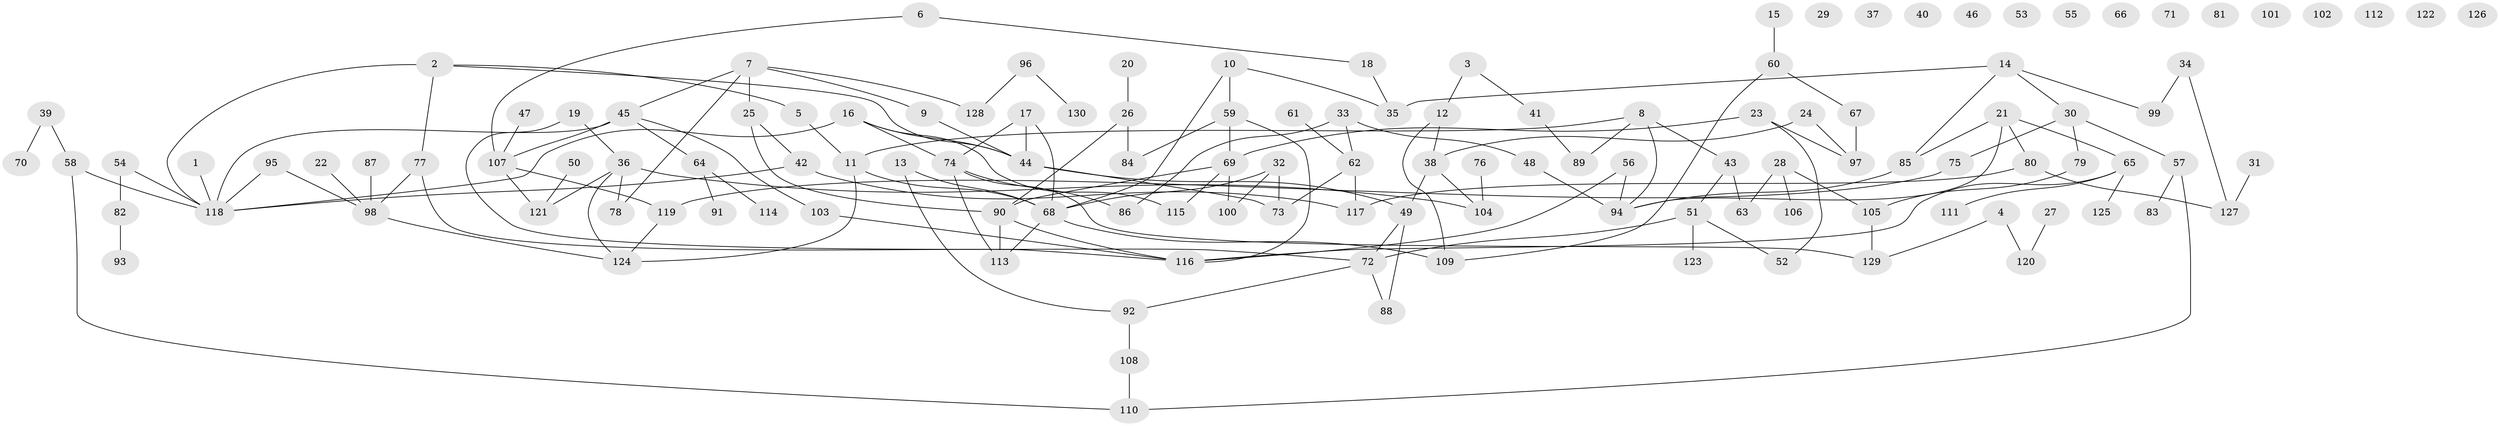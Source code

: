// Generated by graph-tools (version 1.1) at 2025/39/03/09/25 04:39:06]
// undirected, 130 vertices, 160 edges
graph export_dot {
graph [start="1"]
  node [color=gray90,style=filled];
  1;
  2;
  3;
  4;
  5;
  6;
  7;
  8;
  9;
  10;
  11;
  12;
  13;
  14;
  15;
  16;
  17;
  18;
  19;
  20;
  21;
  22;
  23;
  24;
  25;
  26;
  27;
  28;
  29;
  30;
  31;
  32;
  33;
  34;
  35;
  36;
  37;
  38;
  39;
  40;
  41;
  42;
  43;
  44;
  45;
  46;
  47;
  48;
  49;
  50;
  51;
  52;
  53;
  54;
  55;
  56;
  57;
  58;
  59;
  60;
  61;
  62;
  63;
  64;
  65;
  66;
  67;
  68;
  69;
  70;
  71;
  72;
  73;
  74;
  75;
  76;
  77;
  78;
  79;
  80;
  81;
  82;
  83;
  84;
  85;
  86;
  87;
  88;
  89;
  90;
  91;
  92;
  93;
  94;
  95;
  96;
  97;
  98;
  99;
  100;
  101;
  102;
  103;
  104;
  105;
  106;
  107;
  108;
  109;
  110;
  111;
  112;
  113;
  114;
  115;
  116;
  117;
  118;
  119;
  120;
  121;
  122;
  123;
  124;
  125;
  126;
  127;
  128;
  129;
  130;
  1 -- 118;
  2 -- 5;
  2 -- 44;
  2 -- 77;
  2 -- 118;
  3 -- 12;
  3 -- 41;
  4 -- 120;
  4 -- 129;
  5 -- 11;
  6 -- 18;
  6 -- 107;
  7 -- 9;
  7 -- 25;
  7 -- 45;
  7 -- 78;
  7 -- 128;
  8 -- 11;
  8 -- 43;
  8 -- 89;
  8 -- 94;
  9 -- 44;
  10 -- 35;
  10 -- 59;
  10 -- 68;
  11 -- 68;
  11 -- 124;
  12 -- 38;
  12 -- 109;
  13 -- 68;
  13 -- 92;
  14 -- 30;
  14 -- 35;
  14 -- 85;
  14 -- 99;
  15 -- 60;
  16 -- 44;
  16 -- 74;
  16 -- 115;
  16 -- 118;
  17 -- 44;
  17 -- 68;
  17 -- 74;
  18 -- 35;
  19 -- 36;
  19 -- 72;
  20 -- 26;
  21 -- 65;
  21 -- 80;
  21 -- 85;
  21 -- 94;
  22 -- 98;
  23 -- 52;
  23 -- 69;
  23 -- 97;
  24 -- 38;
  24 -- 97;
  25 -- 42;
  25 -- 90;
  26 -- 84;
  26 -- 90;
  27 -- 120;
  28 -- 63;
  28 -- 105;
  28 -- 106;
  30 -- 57;
  30 -- 75;
  30 -- 79;
  31 -- 127;
  32 -- 68;
  32 -- 73;
  32 -- 100;
  33 -- 48;
  33 -- 62;
  33 -- 86;
  34 -- 99;
  34 -- 127;
  36 -- 78;
  36 -- 104;
  36 -- 121;
  36 -- 124;
  38 -- 49;
  38 -- 104;
  39 -- 58;
  39 -- 70;
  41 -- 89;
  42 -- 117;
  42 -- 118;
  43 -- 51;
  43 -- 63;
  44 -- 49;
  44 -- 73;
  45 -- 64;
  45 -- 103;
  45 -- 107;
  45 -- 118;
  47 -- 107;
  48 -- 94;
  49 -- 72;
  49 -- 88;
  50 -- 121;
  51 -- 52;
  51 -- 72;
  51 -- 123;
  54 -- 82;
  54 -- 118;
  56 -- 94;
  56 -- 116;
  57 -- 83;
  57 -- 110;
  58 -- 110;
  58 -- 118;
  59 -- 69;
  59 -- 84;
  59 -- 116;
  60 -- 67;
  60 -- 109;
  61 -- 62;
  62 -- 73;
  62 -- 117;
  64 -- 91;
  64 -- 114;
  65 -- 111;
  65 -- 116;
  65 -- 125;
  67 -- 97;
  68 -- 109;
  68 -- 113;
  69 -- 90;
  69 -- 100;
  69 -- 115;
  72 -- 88;
  72 -- 92;
  74 -- 86;
  74 -- 113;
  74 -- 129;
  75 -- 119;
  76 -- 104;
  77 -- 98;
  77 -- 116;
  79 -- 105;
  80 -- 117;
  80 -- 127;
  82 -- 93;
  85 -- 94;
  87 -- 98;
  90 -- 113;
  90 -- 116;
  92 -- 108;
  95 -- 98;
  95 -- 118;
  96 -- 128;
  96 -- 130;
  98 -- 124;
  103 -- 116;
  105 -- 129;
  107 -- 119;
  107 -- 121;
  108 -- 110;
  119 -- 124;
}
